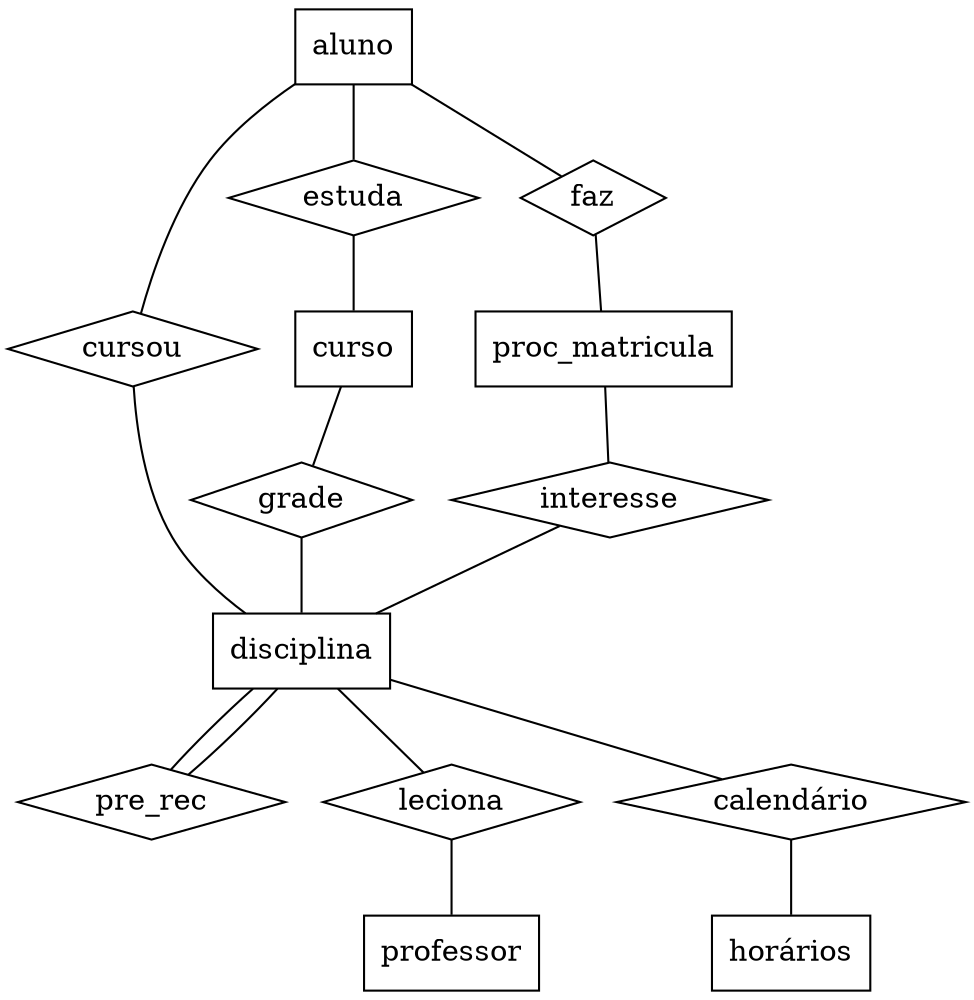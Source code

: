 graph diagramaER {

//ENTIDADES
aluno [shape=record]
disciplina [shape=record]
professor [shape=record]
curso [shape=record]
horários[shape=record]
proc_matricula [shape=record]


//RELACIONAMENTOS
cursou [shape=diamond]
pre_rec [shape=diamond]
leciona [shape=diamond]
grade [shape=diamond]
calendário [shape=diamond]
interesse [shape=diamond]
estuda [shape=diamond]
faz [shape=diamond]


//LIGAÇOES
aluno -- cursou -- disciplina
aluno -- faz -- proc_matricula
aluno -- estuda -- curso
curso -- grade -- disciplina
disciplina -- leciona -- professor
disciplina -- pre_rec -- disciplina
disciplina -- calendário -- horários
proc_matricula -- interesse -- disciplina
}
